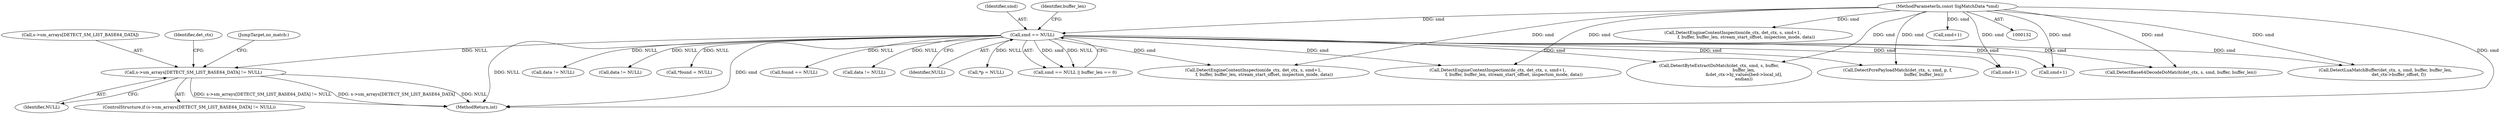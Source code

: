digraph "0_suricata_47afc577ff763150f9b47f10331f5ef9eb847a57@array" {
"1001497" [label="(Call,s->sm_arrays[DETECT_SM_LIST_BASE64_DATA] != NULL)"];
"1000174" [label="(Call,smd == NULL)"];
"1000136" [label="(MethodParameterIn,const SigMatchData *smd)"];
"1000809" [label="(Call,smd+1)"];
"1001503" [label="(Identifier,NULL)"];
"1000672" [label="(Call,found == NULL)"];
"1000175" [label="(Identifier,smd)"];
"1001498" [label="(Call,s->sm_arrays[DETECT_SM_LIST_BASE64_DATA])"];
"1001013" [label="(Call,DetectPcrePayloadMatch(det_ctx, s, smd, p, f,\n                                       buffer, buffer_len))"];
"1000178" [label="(Identifier,buffer_len)"];
"1001313" [label="(Call,data != NULL)"];
"1001051" [label="(Call,DetectEngineContentInspection(de_ctx, det_ctx, s, smd+1,\n                    f, buffer, buffer_len, stream_start_offset, inspection_mode, data))"];
"1000805" [label="(Call,DetectEngineContentInspection(de_ctx, det_ctx, s, smd+1,\n                        f, buffer, buffer_len, stream_start_offset, inspection_mode, data))"];
"1000136" [label="(MethodParameterIn,const SigMatchData *smd)"];
"1001462" [label="(Call,DetectLuaMatchBuffer(det_ctx, s, smd, buffer, buffer_len,\n                    det_ctx->buffer_offset, f))"];
"1001341" [label="(Call,DetectByteExtractDoMatch(det_ctx, smd, s, buffer,\n                                     buffer_len,\n                                     &det_ctx->bj_values[bed->local_id],\n                                     endian))"];
"1000999" [label="(Call,*p = NULL)"];
"1001497" [label="(Call,s->sm_arrays[DETECT_SM_LIST_BASE64_DATA] != NULL)"];
"1000173" [label="(Call,smd == NULL || buffer_len == 0)"];
"1001506" [label="(Identifier,det_ctx)"];
"1001528" [label="(JumpTarget,no_match:)"];
"1001553" [label="(Call,DetectEngineContentInspection(de_ctx, det_ctx, s, smd+1,\n                f, buffer, buffer_len, stream_start_offset, inspection_mode, data))"];
"1001238" [label="(Call,data != NULL)"];
"1001150" [label="(Call,data != NULL)"];
"1000176" [label="(Identifier,NULL)"];
"1000174" [label="(Call,smd == NULL)"];
"1001557" [label="(Call,smd+1)"];
"1000219" [label="(Call,*found = NULL)"];
"1001496" [label="(ControlStructure,if (s->sm_arrays[DETECT_SM_LIST_BASE64_DATA] != NULL))"];
"1001055" [label="(Call,smd+1)"];
"1001489" [label="(Call,DetectBase64DecodeDoMatch(det_ctx, s, smd, buffer, buffer_len))"];
"1001577" [label="(MethodReturn,int)"];
"1001497" -> "1001496"  [label="AST: "];
"1001497" -> "1001503"  [label="CFG: "];
"1001498" -> "1001497"  [label="AST: "];
"1001503" -> "1001497"  [label="AST: "];
"1001506" -> "1001497"  [label="CFG: "];
"1001528" -> "1001497"  [label="CFG: "];
"1001497" -> "1001577"  [label="DDG: s->sm_arrays[DETECT_SM_LIST_BASE64_DATA] != NULL"];
"1001497" -> "1001577"  [label="DDG: s->sm_arrays[DETECT_SM_LIST_BASE64_DATA]"];
"1001497" -> "1001577"  [label="DDG: NULL"];
"1000174" -> "1001497"  [label="DDG: NULL"];
"1000174" -> "1000173"  [label="AST: "];
"1000174" -> "1000176"  [label="CFG: "];
"1000175" -> "1000174"  [label="AST: "];
"1000176" -> "1000174"  [label="AST: "];
"1000178" -> "1000174"  [label="CFG: "];
"1000173" -> "1000174"  [label="CFG: "];
"1000174" -> "1001577"  [label="DDG: NULL"];
"1000174" -> "1001577"  [label="DDG: smd"];
"1000174" -> "1000173"  [label="DDG: smd"];
"1000174" -> "1000173"  [label="DDG: NULL"];
"1000136" -> "1000174"  [label="DDG: smd"];
"1000174" -> "1000219"  [label="DDG: NULL"];
"1000174" -> "1000672"  [label="DDG: NULL"];
"1000174" -> "1000805"  [label="DDG: smd"];
"1000174" -> "1000809"  [label="DDG: smd"];
"1000174" -> "1000999"  [label="DDG: NULL"];
"1000174" -> "1001013"  [label="DDG: smd"];
"1000174" -> "1001150"  [label="DDG: NULL"];
"1000174" -> "1001238"  [label="DDG: NULL"];
"1000174" -> "1001313"  [label="DDG: NULL"];
"1000174" -> "1001341"  [label="DDG: smd"];
"1000174" -> "1001462"  [label="DDG: smd"];
"1000174" -> "1001489"  [label="DDG: smd"];
"1000174" -> "1001553"  [label="DDG: smd"];
"1000174" -> "1001557"  [label="DDG: smd"];
"1000136" -> "1000132"  [label="AST: "];
"1000136" -> "1001577"  [label="DDG: smd"];
"1000136" -> "1000805"  [label="DDG: smd"];
"1000136" -> "1000809"  [label="DDG: smd"];
"1000136" -> "1001013"  [label="DDG: smd"];
"1000136" -> "1001051"  [label="DDG: smd"];
"1000136" -> "1001055"  [label="DDG: smd"];
"1000136" -> "1001341"  [label="DDG: smd"];
"1000136" -> "1001462"  [label="DDG: smd"];
"1000136" -> "1001489"  [label="DDG: smd"];
"1000136" -> "1001553"  [label="DDG: smd"];
"1000136" -> "1001557"  [label="DDG: smd"];
}
